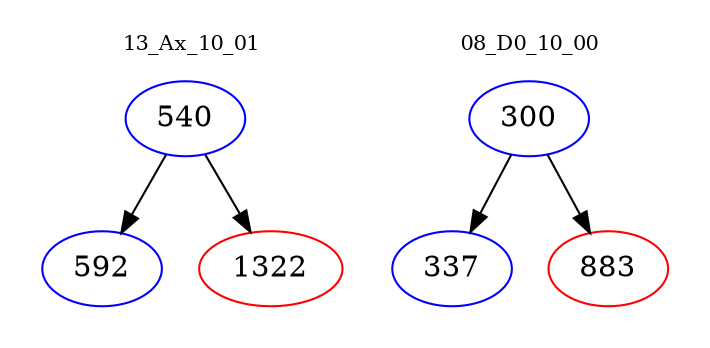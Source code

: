 digraph{
subgraph cluster_0 {
color = white
label = "13_Ax_10_01";
fontsize=10;
T0_540 [label="540", color="blue"]
T0_540 -> T0_592 [color="black"]
T0_592 [label="592", color="blue"]
T0_540 -> T0_1322 [color="black"]
T0_1322 [label="1322", color="red"]
}
subgraph cluster_1 {
color = white
label = "08_D0_10_00";
fontsize=10;
T1_300 [label="300", color="blue"]
T1_300 -> T1_337 [color="black"]
T1_337 [label="337", color="blue"]
T1_300 -> T1_883 [color="black"]
T1_883 [label="883", color="red"]
}
}
